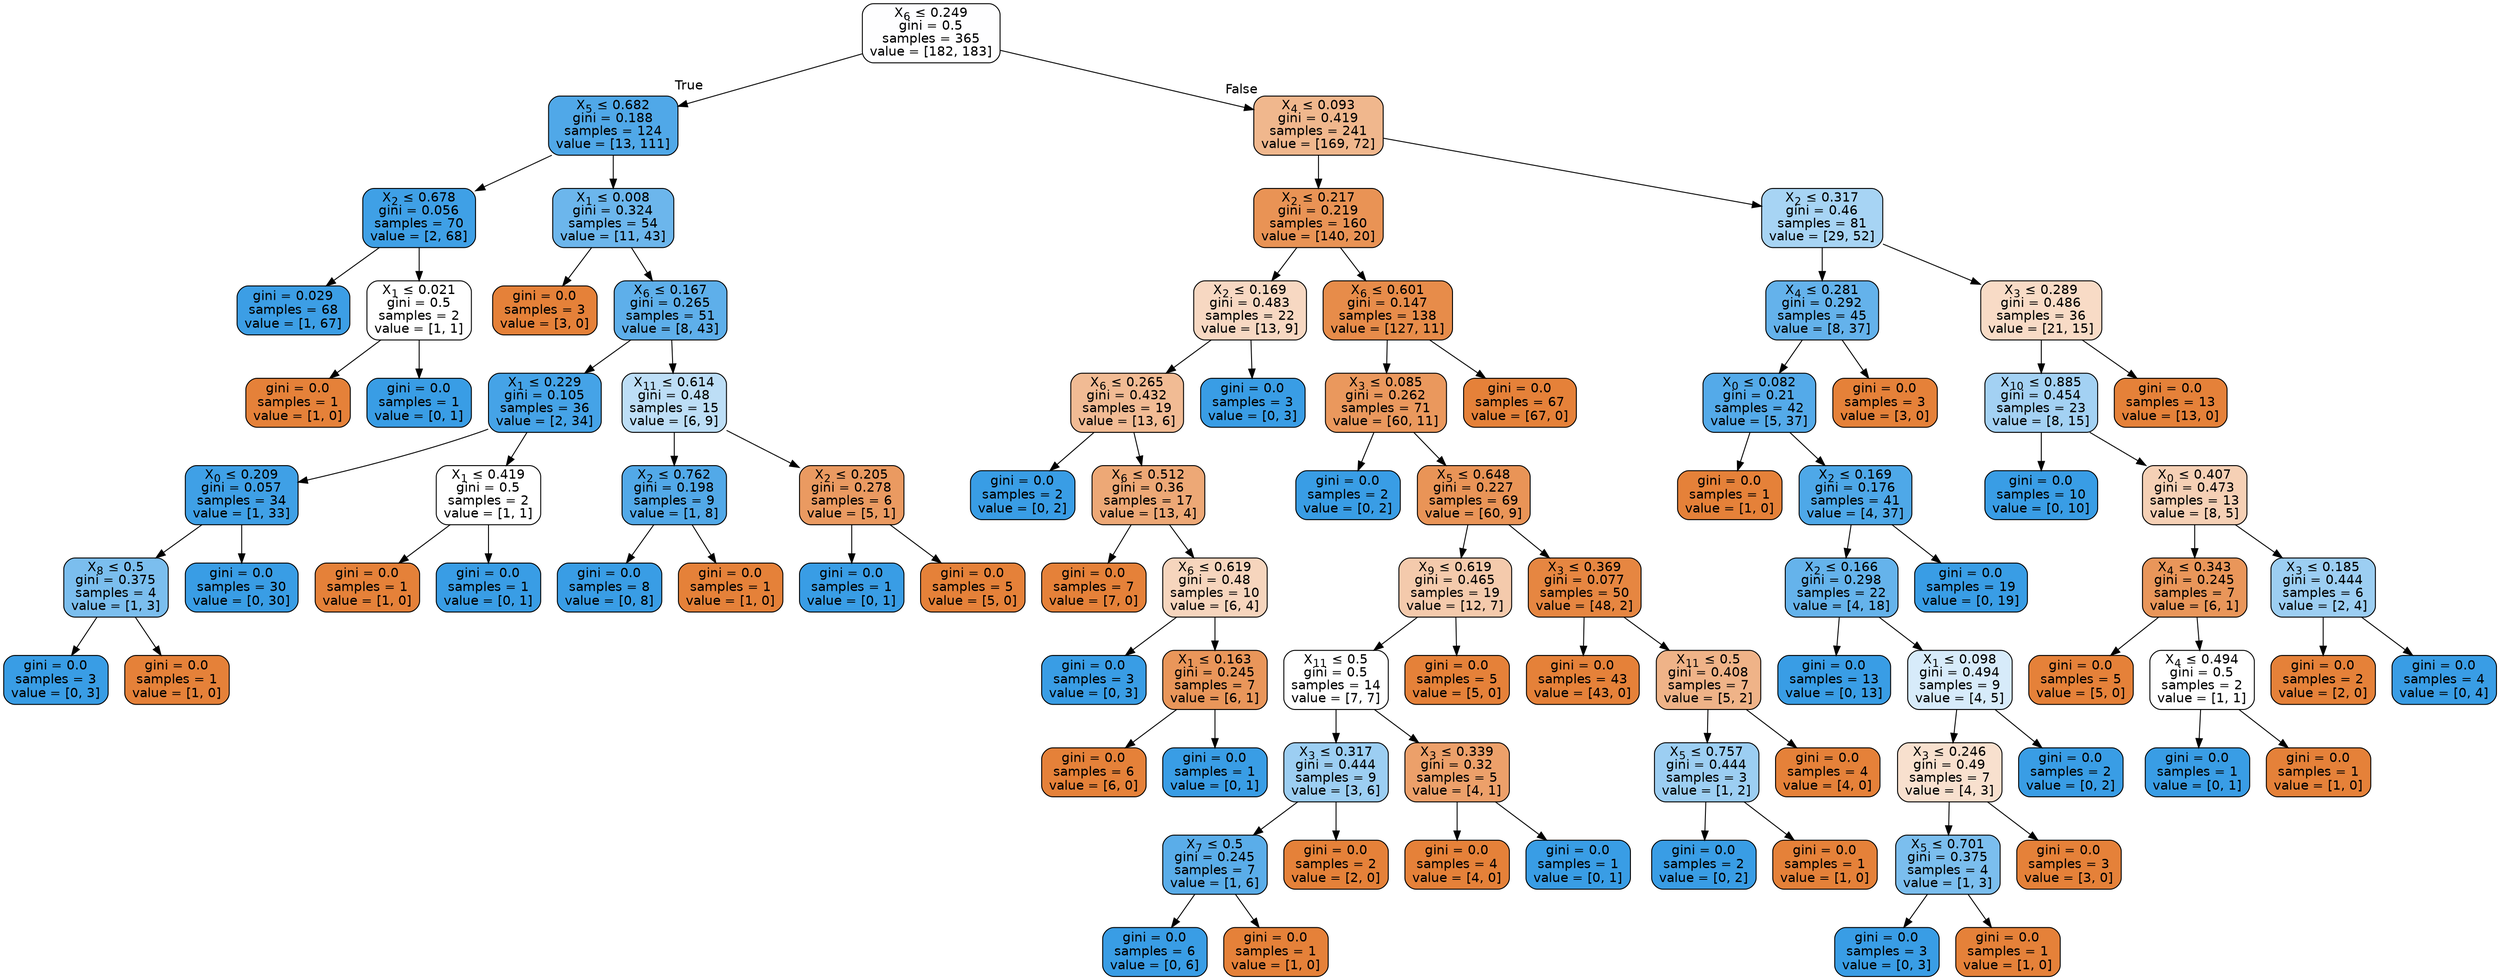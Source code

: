 digraph Tree {
node [shape=box, style="filled, rounded", color="black", fontname=helvetica] ;
edge [fontname=helvetica] ;
0 [label=<X<SUB>6</SUB> &le; 0.249<br/>gini = 0.5<br/>samples = 365<br/>value = [182, 183]>, fillcolor="#fefeff"] ;
1 [label=<X<SUB>5</SUB> &le; 0.682<br/>gini = 0.188<br/>samples = 124<br/>value = [13, 111]>, fillcolor="#50a8e8"] ;
0 -> 1 [labeldistance=2.5, labelangle=45, headlabel="True"] ;
2 [label=<X<SUB>2</SUB> &le; 0.678<br/>gini = 0.056<br/>samples = 70<br/>value = [2, 68]>, fillcolor="#3fa0e6"] ;
1 -> 2 ;
3 [label=<gini = 0.029<br/>samples = 68<br/>value = [1, 67]>, fillcolor="#3c9ee5"] ;
2 -> 3 ;
4 [label=<X<SUB>1</SUB> &le; 0.021<br/>gini = 0.5<br/>samples = 2<br/>value = [1, 1]>, fillcolor="#ffffff"] ;
2 -> 4 ;
5 [label=<gini = 0.0<br/>samples = 1<br/>value = [1, 0]>, fillcolor="#e58139"] ;
4 -> 5 ;
6 [label=<gini = 0.0<br/>samples = 1<br/>value = [0, 1]>, fillcolor="#399de5"] ;
4 -> 6 ;
7 [label=<X<SUB>1</SUB> &le; 0.008<br/>gini = 0.324<br/>samples = 54<br/>value = [11, 43]>, fillcolor="#6cb6ec"] ;
1 -> 7 ;
8 [label=<gini = 0.0<br/>samples = 3<br/>value = [3, 0]>, fillcolor="#e58139"] ;
7 -> 8 ;
9 [label=<X<SUB>6</SUB> &le; 0.167<br/>gini = 0.265<br/>samples = 51<br/>value = [8, 43]>, fillcolor="#5eafea"] ;
7 -> 9 ;
10 [label=<X<SUB>1</SUB> &le; 0.229<br/>gini = 0.105<br/>samples = 36<br/>value = [2, 34]>, fillcolor="#45a3e7"] ;
9 -> 10 ;
11 [label=<X<SUB>0</SUB> &le; 0.209<br/>gini = 0.057<br/>samples = 34<br/>value = [1, 33]>, fillcolor="#3fa0e6"] ;
10 -> 11 ;
12 [label=<X<SUB>8</SUB> &le; 0.5<br/>gini = 0.375<br/>samples = 4<br/>value = [1, 3]>, fillcolor="#7bbeee"] ;
11 -> 12 ;
13 [label=<gini = 0.0<br/>samples = 3<br/>value = [0, 3]>, fillcolor="#399de5"] ;
12 -> 13 ;
14 [label=<gini = 0.0<br/>samples = 1<br/>value = [1, 0]>, fillcolor="#e58139"] ;
12 -> 14 ;
15 [label=<gini = 0.0<br/>samples = 30<br/>value = [0, 30]>, fillcolor="#399de5"] ;
11 -> 15 ;
16 [label=<X<SUB>1</SUB> &le; 0.419<br/>gini = 0.5<br/>samples = 2<br/>value = [1, 1]>, fillcolor="#ffffff"] ;
10 -> 16 ;
17 [label=<gini = 0.0<br/>samples = 1<br/>value = [1, 0]>, fillcolor="#e58139"] ;
16 -> 17 ;
18 [label=<gini = 0.0<br/>samples = 1<br/>value = [0, 1]>, fillcolor="#399de5"] ;
16 -> 18 ;
19 [label=<X<SUB>11</SUB> &le; 0.614<br/>gini = 0.48<br/>samples = 15<br/>value = [6, 9]>, fillcolor="#bddef6"] ;
9 -> 19 ;
20 [label=<X<SUB>2</SUB> &le; 0.762<br/>gini = 0.198<br/>samples = 9<br/>value = [1, 8]>, fillcolor="#52a9e8"] ;
19 -> 20 ;
21 [label=<gini = 0.0<br/>samples = 8<br/>value = [0, 8]>, fillcolor="#399de5"] ;
20 -> 21 ;
22 [label=<gini = 0.0<br/>samples = 1<br/>value = [1, 0]>, fillcolor="#e58139"] ;
20 -> 22 ;
23 [label=<X<SUB>2</SUB> &le; 0.205<br/>gini = 0.278<br/>samples = 6<br/>value = [5, 1]>, fillcolor="#ea9a61"] ;
19 -> 23 ;
24 [label=<gini = 0.0<br/>samples = 1<br/>value = [0, 1]>, fillcolor="#399de5"] ;
23 -> 24 ;
25 [label=<gini = 0.0<br/>samples = 5<br/>value = [5, 0]>, fillcolor="#e58139"] ;
23 -> 25 ;
26 [label=<X<SUB>4</SUB> &le; 0.093<br/>gini = 0.419<br/>samples = 241<br/>value = [169, 72]>, fillcolor="#f0b78d"] ;
0 -> 26 [labeldistance=2.5, labelangle=-45, headlabel="False"] ;
27 [label=<X<SUB>2</SUB> &le; 0.217<br/>gini = 0.219<br/>samples = 160<br/>value = [140, 20]>, fillcolor="#e99355"] ;
26 -> 27 ;
28 [label=<X<SUB>2</SUB> &le; 0.169<br/>gini = 0.483<br/>samples = 22<br/>value = [13, 9]>, fillcolor="#f7d8c2"] ;
27 -> 28 ;
29 [label=<X<SUB>6</SUB> &le; 0.265<br/>gini = 0.432<br/>samples = 19<br/>value = [13, 6]>, fillcolor="#f1bb94"] ;
28 -> 29 ;
30 [label=<gini = 0.0<br/>samples = 2<br/>value = [0, 2]>, fillcolor="#399de5"] ;
29 -> 30 ;
31 [label=<X<SUB>6</SUB> &le; 0.512<br/>gini = 0.36<br/>samples = 17<br/>value = [13, 4]>, fillcolor="#eda876"] ;
29 -> 31 ;
32 [label=<gini = 0.0<br/>samples = 7<br/>value = [7, 0]>, fillcolor="#e58139"] ;
31 -> 32 ;
33 [label=<X<SUB>6</SUB> &le; 0.619<br/>gini = 0.48<br/>samples = 10<br/>value = [6, 4]>, fillcolor="#f6d5bd"] ;
31 -> 33 ;
34 [label=<gini = 0.0<br/>samples = 3<br/>value = [0, 3]>, fillcolor="#399de5"] ;
33 -> 34 ;
35 [label=<X<SUB>1</SUB> &le; 0.163<br/>gini = 0.245<br/>samples = 7<br/>value = [6, 1]>, fillcolor="#e9965a"] ;
33 -> 35 ;
36 [label=<gini = 0.0<br/>samples = 6<br/>value = [6, 0]>, fillcolor="#e58139"] ;
35 -> 36 ;
37 [label=<gini = 0.0<br/>samples = 1<br/>value = [0, 1]>, fillcolor="#399de5"] ;
35 -> 37 ;
38 [label=<gini = 0.0<br/>samples = 3<br/>value = [0, 3]>, fillcolor="#399de5"] ;
28 -> 38 ;
39 [label=<X<SUB>6</SUB> &le; 0.601<br/>gini = 0.147<br/>samples = 138<br/>value = [127, 11]>, fillcolor="#e78c4a"] ;
27 -> 39 ;
40 [label=<X<SUB>3</SUB> &le; 0.085<br/>gini = 0.262<br/>samples = 71<br/>value = [60, 11]>, fillcolor="#ea985d"] ;
39 -> 40 ;
41 [label=<gini = 0.0<br/>samples = 2<br/>value = [0, 2]>, fillcolor="#399de5"] ;
40 -> 41 ;
42 [label=<X<SUB>5</SUB> &le; 0.648<br/>gini = 0.227<br/>samples = 69<br/>value = [60, 9]>, fillcolor="#e99457"] ;
40 -> 42 ;
43 [label=<X<SUB>9</SUB> &le; 0.619<br/>gini = 0.465<br/>samples = 19<br/>value = [12, 7]>, fillcolor="#f4caac"] ;
42 -> 43 ;
44 [label=<X<SUB>11</SUB> &le; 0.5<br/>gini = 0.5<br/>samples = 14<br/>value = [7, 7]>, fillcolor="#ffffff"] ;
43 -> 44 ;
45 [label=<X<SUB>3</SUB> &le; 0.317<br/>gini = 0.444<br/>samples = 9<br/>value = [3, 6]>, fillcolor="#9ccef2"] ;
44 -> 45 ;
46 [label=<X<SUB>7</SUB> &le; 0.5<br/>gini = 0.245<br/>samples = 7<br/>value = [1, 6]>, fillcolor="#5aade9"] ;
45 -> 46 ;
47 [label=<gini = 0.0<br/>samples = 6<br/>value = [0, 6]>, fillcolor="#399de5"] ;
46 -> 47 ;
48 [label=<gini = 0.0<br/>samples = 1<br/>value = [1, 0]>, fillcolor="#e58139"] ;
46 -> 48 ;
49 [label=<gini = 0.0<br/>samples = 2<br/>value = [2, 0]>, fillcolor="#e58139"] ;
45 -> 49 ;
50 [label=<X<SUB>3</SUB> &le; 0.339<br/>gini = 0.32<br/>samples = 5<br/>value = [4, 1]>, fillcolor="#eca06a"] ;
44 -> 50 ;
51 [label=<gini = 0.0<br/>samples = 4<br/>value = [4, 0]>, fillcolor="#e58139"] ;
50 -> 51 ;
52 [label=<gini = 0.0<br/>samples = 1<br/>value = [0, 1]>, fillcolor="#399de5"] ;
50 -> 52 ;
53 [label=<gini = 0.0<br/>samples = 5<br/>value = [5, 0]>, fillcolor="#e58139"] ;
43 -> 53 ;
54 [label=<X<SUB>3</SUB> &le; 0.369<br/>gini = 0.077<br/>samples = 50<br/>value = [48, 2]>, fillcolor="#e68641"] ;
42 -> 54 ;
55 [label=<gini = 0.0<br/>samples = 43<br/>value = [43, 0]>, fillcolor="#e58139"] ;
54 -> 55 ;
56 [label=<X<SUB>11</SUB> &le; 0.5<br/>gini = 0.408<br/>samples = 7<br/>value = [5, 2]>, fillcolor="#efb388"] ;
54 -> 56 ;
57 [label=<X<SUB>5</SUB> &le; 0.757<br/>gini = 0.444<br/>samples = 3<br/>value = [1, 2]>, fillcolor="#9ccef2"] ;
56 -> 57 ;
58 [label=<gini = 0.0<br/>samples = 2<br/>value = [0, 2]>, fillcolor="#399de5"] ;
57 -> 58 ;
59 [label=<gini = 0.0<br/>samples = 1<br/>value = [1, 0]>, fillcolor="#e58139"] ;
57 -> 59 ;
60 [label=<gini = 0.0<br/>samples = 4<br/>value = [4, 0]>, fillcolor="#e58139"] ;
56 -> 60 ;
61 [label=<gini = 0.0<br/>samples = 67<br/>value = [67, 0]>, fillcolor="#e58139"] ;
39 -> 61 ;
62 [label=<X<SUB>2</SUB> &le; 0.317<br/>gini = 0.46<br/>samples = 81<br/>value = [29, 52]>, fillcolor="#a7d4f4"] ;
26 -> 62 ;
63 [label=<X<SUB>4</SUB> &le; 0.281<br/>gini = 0.292<br/>samples = 45<br/>value = [8, 37]>, fillcolor="#64b2eb"] ;
62 -> 63 ;
64 [label=<X<SUB>0</SUB> &le; 0.082<br/>gini = 0.21<br/>samples = 42<br/>value = [5, 37]>, fillcolor="#54aae9"] ;
63 -> 64 ;
65 [label=<gini = 0.0<br/>samples = 1<br/>value = [1, 0]>, fillcolor="#e58139"] ;
64 -> 65 ;
66 [label=<X<SUB>2</SUB> &le; 0.169<br/>gini = 0.176<br/>samples = 41<br/>value = [4, 37]>, fillcolor="#4ea8e8"] ;
64 -> 66 ;
67 [label=<X<SUB>2</SUB> &le; 0.166<br/>gini = 0.298<br/>samples = 22<br/>value = [4, 18]>, fillcolor="#65b3eb"] ;
66 -> 67 ;
68 [label=<gini = 0.0<br/>samples = 13<br/>value = [0, 13]>, fillcolor="#399de5"] ;
67 -> 68 ;
69 [label=<X<SUB>1</SUB> &le; 0.098<br/>gini = 0.494<br/>samples = 9<br/>value = [4, 5]>, fillcolor="#d7ebfa"] ;
67 -> 69 ;
70 [label=<X<SUB>3</SUB> &le; 0.246<br/>gini = 0.49<br/>samples = 7<br/>value = [4, 3]>, fillcolor="#f8e0ce"] ;
69 -> 70 ;
71 [label=<X<SUB>5</SUB> &le; 0.701<br/>gini = 0.375<br/>samples = 4<br/>value = [1, 3]>, fillcolor="#7bbeee"] ;
70 -> 71 ;
72 [label=<gini = 0.0<br/>samples = 3<br/>value = [0, 3]>, fillcolor="#399de5"] ;
71 -> 72 ;
73 [label=<gini = 0.0<br/>samples = 1<br/>value = [1, 0]>, fillcolor="#e58139"] ;
71 -> 73 ;
74 [label=<gini = 0.0<br/>samples = 3<br/>value = [3, 0]>, fillcolor="#e58139"] ;
70 -> 74 ;
75 [label=<gini = 0.0<br/>samples = 2<br/>value = [0, 2]>, fillcolor="#399de5"] ;
69 -> 75 ;
76 [label=<gini = 0.0<br/>samples = 19<br/>value = [0, 19]>, fillcolor="#399de5"] ;
66 -> 76 ;
77 [label=<gini = 0.0<br/>samples = 3<br/>value = [3, 0]>, fillcolor="#e58139"] ;
63 -> 77 ;
78 [label=<X<SUB>3</SUB> &le; 0.289<br/>gini = 0.486<br/>samples = 36<br/>value = [21, 15]>, fillcolor="#f8dbc6"] ;
62 -> 78 ;
79 [label=<X<SUB>10</SUB> &le; 0.885<br/>gini = 0.454<br/>samples = 23<br/>value = [8, 15]>, fillcolor="#a3d1f3"] ;
78 -> 79 ;
80 [label=<gini = 0.0<br/>samples = 10<br/>value = [0, 10]>, fillcolor="#399de5"] ;
79 -> 80 ;
81 [label=<X<SUB>0</SUB> &le; 0.407<br/>gini = 0.473<br/>samples = 13<br/>value = [8, 5]>, fillcolor="#f5d0b5"] ;
79 -> 81 ;
82 [label=<X<SUB>4</SUB> &le; 0.343<br/>gini = 0.245<br/>samples = 7<br/>value = [6, 1]>, fillcolor="#e9965a"] ;
81 -> 82 ;
83 [label=<gini = 0.0<br/>samples = 5<br/>value = [5, 0]>, fillcolor="#e58139"] ;
82 -> 83 ;
84 [label=<X<SUB>4</SUB> &le; 0.494<br/>gini = 0.5<br/>samples = 2<br/>value = [1, 1]>, fillcolor="#ffffff"] ;
82 -> 84 ;
85 [label=<gini = 0.0<br/>samples = 1<br/>value = [0, 1]>, fillcolor="#399de5"] ;
84 -> 85 ;
86 [label=<gini = 0.0<br/>samples = 1<br/>value = [1, 0]>, fillcolor="#e58139"] ;
84 -> 86 ;
87 [label=<X<SUB>3</SUB> &le; 0.185<br/>gini = 0.444<br/>samples = 6<br/>value = [2, 4]>, fillcolor="#9ccef2"] ;
81 -> 87 ;
88 [label=<gini = 0.0<br/>samples = 2<br/>value = [2, 0]>, fillcolor="#e58139"] ;
87 -> 88 ;
89 [label=<gini = 0.0<br/>samples = 4<br/>value = [0, 4]>, fillcolor="#399de5"] ;
87 -> 89 ;
90 [label=<gini = 0.0<br/>samples = 13<br/>value = [13, 0]>, fillcolor="#e58139"] ;
78 -> 90 ;
}